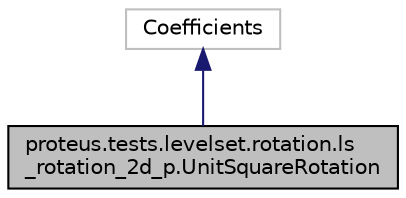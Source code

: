 digraph "proteus.tests.levelset.rotation.ls_rotation_2d_p.UnitSquareRotation"
{
 // LATEX_PDF_SIZE
  edge [fontname="Helvetica",fontsize="10",labelfontname="Helvetica",labelfontsize="10"];
  node [fontname="Helvetica",fontsize="10",shape=record];
  Node1 [label="proteus.tests.levelset.rotation.ls\l_rotation_2d_p.UnitSquareRotation",height=0.2,width=0.4,color="black", fillcolor="grey75", style="filled", fontcolor="black",tooltip=" "];
  Node2 -> Node1 [dir="back",color="midnightblue",fontsize="10",style="solid",fontname="Helvetica"];
  Node2 [label="Coefficients",height=0.2,width=0.4,color="grey75", fillcolor="white", style="filled",tooltip=" "];
}
